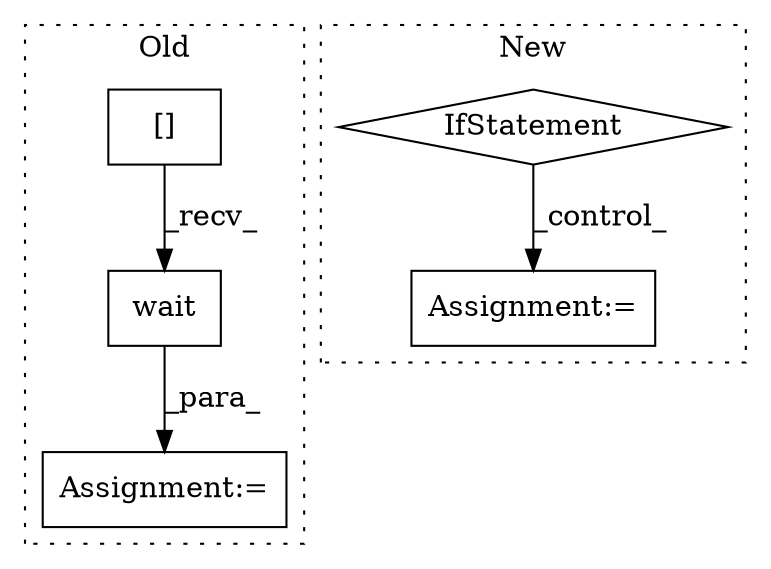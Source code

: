 digraph G {
subgraph cluster0 {
1 [label="wait" a="32" s="4794" l="6" shape="box"];
3 [label="Assignment:=" a="7" s="4723" l="1" shape="box"];
4 [label="[]" a="2" s="4724,4792" l="52,1" shape="box"];
label = "Old";
style="dotted";
}
subgraph cluster1 {
2 [label="IfStatement" a="25" s="5529,5557" l="4,2" shape="diamond"];
5 [label="Assignment:=" a="7" s="5996" l="2" shape="box"];
label = "New";
style="dotted";
}
1 -> 3 [label="_para_"];
2 -> 5 [label="_control_"];
4 -> 1 [label="_recv_"];
}
